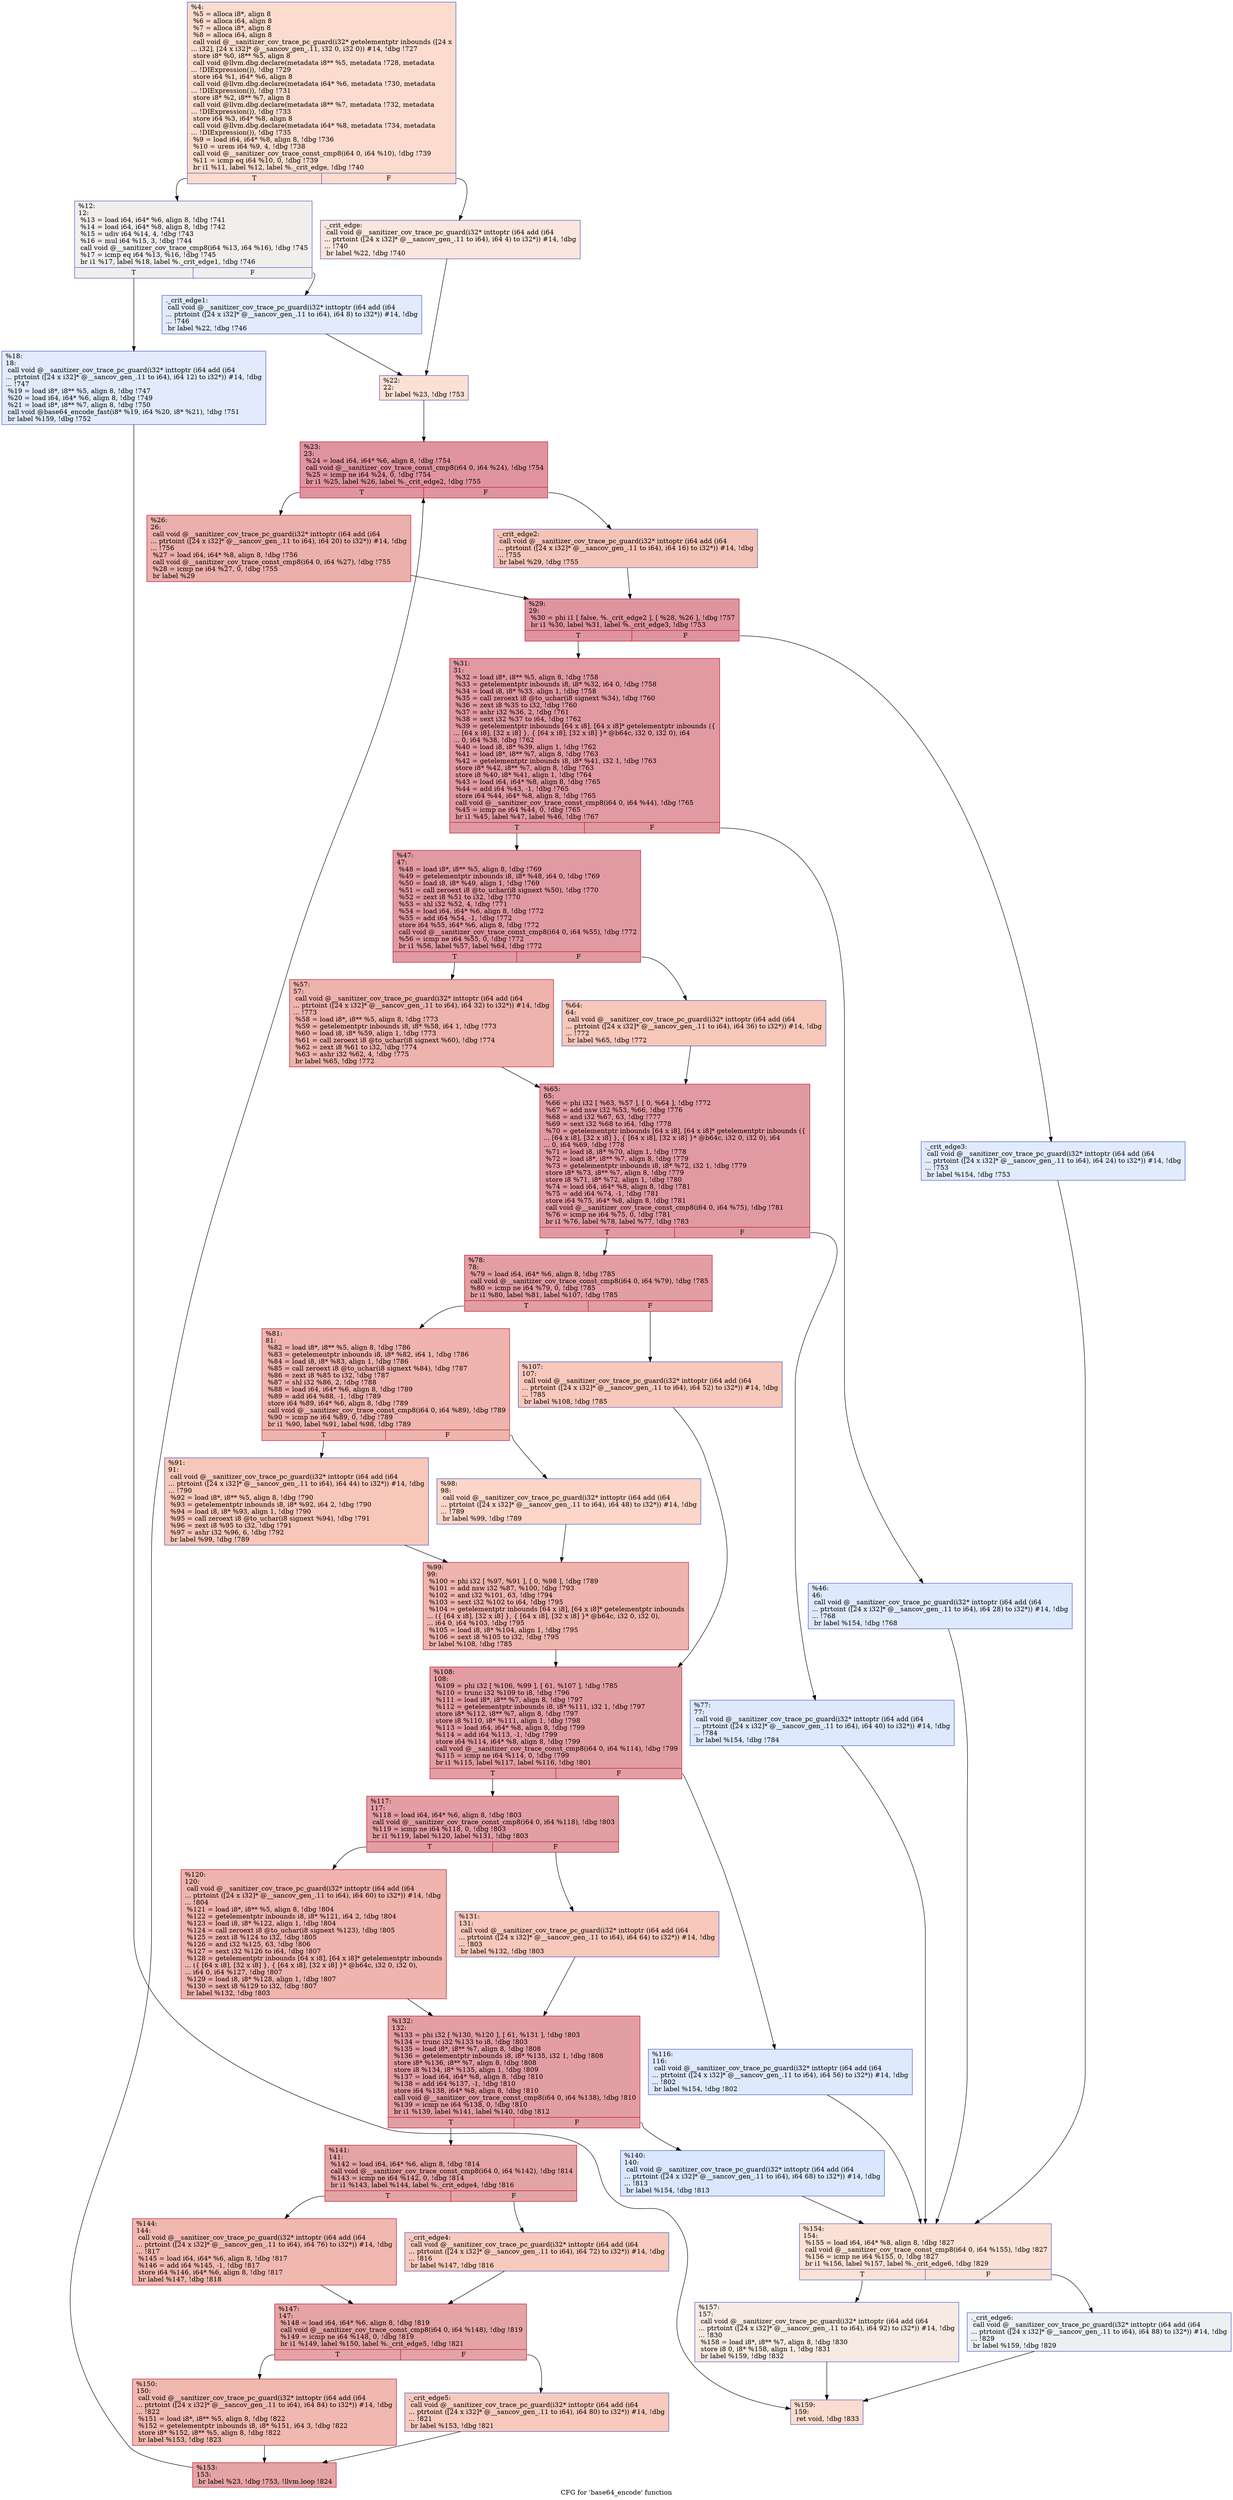 digraph "CFG for 'base64_encode' function" {
	label="CFG for 'base64_encode' function";

	Node0x555ee4eca320 [shape=record,color="#3d50c3ff", style=filled, fillcolor="#f7af9170",label="{%4:\l  %5 = alloca i8*, align 8\l  %6 = alloca i64, align 8\l  %7 = alloca i8*, align 8\l  %8 = alloca i64, align 8\l  call void @__sanitizer_cov_trace_pc_guard(i32* getelementptr inbounds ([24 x\l... i32], [24 x i32]* @__sancov_gen_.11, i32 0, i32 0)) #14, !dbg !727\l  store i8* %0, i8** %5, align 8\l  call void @llvm.dbg.declare(metadata i8** %5, metadata !728, metadata\l... !DIExpression()), !dbg !729\l  store i64 %1, i64* %6, align 8\l  call void @llvm.dbg.declare(metadata i64* %6, metadata !730, metadata\l... !DIExpression()), !dbg !731\l  store i8* %2, i8** %7, align 8\l  call void @llvm.dbg.declare(metadata i8** %7, metadata !732, metadata\l... !DIExpression()), !dbg !733\l  store i64 %3, i64* %8, align 8\l  call void @llvm.dbg.declare(metadata i64* %8, metadata !734, metadata\l... !DIExpression()), !dbg !735\l  %9 = load i64, i64* %8, align 8, !dbg !736\l  %10 = urem i64 %9, 4, !dbg !738\l  call void @__sanitizer_cov_trace_const_cmp8(i64 0, i64 %10), !dbg !739\l  %11 = icmp eq i64 %10, 0, !dbg !739\l  br i1 %11, label %12, label %._crit_edge, !dbg !740\l|{<s0>T|<s1>F}}"];
	Node0x555ee4eca320:s0 -> Node0x555ee4eca770;
	Node0x555ee4eca320:s1 -> Node0x555ee4eca720;
	Node0x555ee4eca720 [shape=record,color="#3d50c3ff", style=filled, fillcolor="#f3c7b170",label="{._crit_edge:                                      \l  call void @__sanitizer_cov_trace_pc_guard(i32* inttoptr (i64 add (i64\l... ptrtoint ([24 x i32]* @__sancov_gen_.11 to i64), i64 4) to i32*)) #14, !dbg\l... !740\l  br label %22, !dbg !740\l}"];
	Node0x555ee4eca720 -> Node0x555ee4eca860;
	Node0x555ee4eca770 [shape=record,color="#3d50c3ff", style=filled, fillcolor="#e0dbd870",label="{%12:\l12:                                               \l  %13 = load i64, i64* %6, align 8, !dbg !741\l  %14 = load i64, i64* %8, align 8, !dbg !742\l  %15 = udiv i64 %14, 4, !dbg !743\l  %16 = mul i64 %15, 3, !dbg !744\l  call void @__sanitizer_cov_trace_cmp8(i64 %13, i64 %16), !dbg !745\l  %17 = icmp eq i64 %13, %16, !dbg !745\l  br i1 %17, label %18, label %._crit_edge1, !dbg !746\l|{<s0>T|<s1>F}}"];
	Node0x555ee4eca770:s0 -> Node0x555ee4eca810;
	Node0x555ee4eca770:s1 -> Node0x555ee4eca7c0;
	Node0x555ee4eca7c0 [shape=record,color="#3d50c3ff", style=filled, fillcolor="#bbd1f870",label="{._crit_edge1:                                     \l  call void @__sanitizer_cov_trace_pc_guard(i32* inttoptr (i64 add (i64\l... ptrtoint ([24 x i32]* @__sancov_gen_.11 to i64), i64 8) to i32*)) #14, !dbg\l... !746\l  br label %22, !dbg !746\l}"];
	Node0x555ee4eca7c0 -> Node0x555ee4eca860;
	Node0x555ee4eca810 [shape=record,color="#3d50c3ff", style=filled, fillcolor="#bbd1f870",label="{%18:\l18:                                               \l  call void @__sanitizer_cov_trace_pc_guard(i32* inttoptr (i64 add (i64\l... ptrtoint ([24 x i32]* @__sancov_gen_.11 to i64), i64 12) to i32*)) #14, !dbg\l... !747\l  %19 = load i8*, i8** %5, align 8, !dbg !747\l  %20 = load i64, i64* %6, align 8, !dbg !749\l  %21 = load i8*, i8** %7, align 8, !dbg !750\l  call void @base64_encode_fast(i8* %19, i64 %20, i8* %21), !dbg !751\l  br label %159, !dbg !752\l}"];
	Node0x555ee4eca810 -> Node0x555ee4ecb3a0;
	Node0x555ee4eca860 [shape=record,color="#3d50c3ff", style=filled, fillcolor="#f7bca170",label="{%22:\l22:                                               \l  br label %23, !dbg !753\l}"];
	Node0x555ee4eca860 -> Node0x555ee4eca8b0;
	Node0x555ee4eca8b0 [shape=record,color="#b70d28ff", style=filled, fillcolor="#b70d2870",label="{%23:\l23:                                               \l  %24 = load i64, i64* %6, align 8, !dbg !754\l  call void @__sanitizer_cov_trace_const_cmp8(i64 0, i64 %24), !dbg !754\l  %25 = icmp ne i64 %24, 0, !dbg !754\l  br i1 %25, label %26, label %._crit_edge2, !dbg !755\l|{<s0>T|<s1>F}}"];
	Node0x555ee4eca8b0:s0 -> Node0x555ee4eca950;
	Node0x555ee4eca8b0:s1 -> Node0x555ee4eca900;
	Node0x555ee4eca900 [shape=record,color="#3d50c3ff", style=filled, fillcolor="#e97a5f70",label="{._crit_edge2:                                     \l  call void @__sanitizer_cov_trace_pc_guard(i32* inttoptr (i64 add (i64\l... ptrtoint ([24 x i32]* @__sancov_gen_.11 to i64), i64 16) to i32*)) #14, !dbg\l... !755\l  br label %29, !dbg !755\l}"];
	Node0x555ee4eca900 -> Node0x555ee4eca9a0;
	Node0x555ee4eca950 [shape=record,color="#b70d28ff", style=filled, fillcolor="#d24b4070",label="{%26:\l26:                                               \l  call void @__sanitizer_cov_trace_pc_guard(i32* inttoptr (i64 add (i64\l... ptrtoint ([24 x i32]* @__sancov_gen_.11 to i64), i64 20) to i32*)) #14, !dbg\l... !756\l  %27 = load i64, i64* %8, align 8, !dbg !756\l  call void @__sanitizer_cov_trace_const_cmp8(i64 0, i64 %27), !dbg !755\l  %28 = icmp ne i64 %27, 0, !dbg !755\l  br label %29\l}"];
	Node0x555ee4eca950 -> Node0x555ee4eca9a0;
	Node0x555ee4eca9a0 [shape=record,color="#b70d28ff", style=filled, fillcolor="#b70d2870",label="{%29:\l29:                                               \l  %30 = phi i1 [ false, %._crit_edge2 ], [ %28, %26 ], !dbg !757\l  br i1 %30, label %31, label %._crit_edge3, !dbg !753\l|{<s0>T|<s1>F}}"];
	Node0x555ee4eca9a0:s0 -> Node0x555ee4ecaa40;
	Node0x555ee4eca9a0:s1 -> Node0x555ee4eca9f0;
	Node0x555ee4eca9f0 [shape=record,color="#3d50c3ff", style=filled, fillcolor="#bbd1f870",label="{._crit_edge3:                                     \l  call void @__sanitizer_cov_trace_pc_guard(i32* inttoptr (i64 add (i64\l... ptrtoint ([24 x i32]* @__sancov_gen_.11 to i64), i64 24) to i32*)) #14, !dbg\l... !753\l  br label %154, !dbg !753\l}"];
	Node0x555ee4eca9f0 -> Node0x555ee4ecb2b0;
	Node0x555ee4ecaa40 [shape=record,color="#b70d28ff", style=filled, fillcolor="#bb1b2c70",label="{%31:\l31:                                               \l  %32 = load i8*, i8** %5, align 8, !dbg !758\l  %33 = getelementptr inbounds i8, i8* %32, i64 0, !dbg !758\l  %34 = load i8, i8* %33, align 1, !dbg !758\l  %35 = call zeroext i8 @to_uchar(i8 signext %34), !dbg !760\l  %36 = zext i8 %35 to i32, !dbg !760\l  %37 = ashr i32 %36, 2, !dbg !761\l  %38 = sext i32 %37 to i64, !dbg !762\l  %39 = getelementptr inbounds [64 x i8], [64 x i8]* getelementptr inbounds (\{\l... [64 x i8], [32 x i8] \}, \{ [64 x i8], [32 x i8] \}* @b64c, i32 0, i32 0), i64\l... 0, i64 %38, !dbg !762\l  %40 = load i8, i8* %39, align 1, !dbg !762\l  %41 = load i8*, i8** %7, align 8, !dbg !763\l  %42 = getelementptr inbounds i8, i8* %41, i32 1, !dbg !763\l  store i8* %42, i8** %7, align 8, !dbg !763\l  store i8 %40, i8* %41, align 1, !dbg !764\l  %43 = load i64, i64* %8, align 8, !dbg !765\l  %44 = add i64 %43, -1, !dbg !765\l  store i64 %44, i64* %8, align 8, !dbg !765\l  call void @__sanitizer_cov_trace_const_cmp8(i64 0, i64 %44), !dbg !765\l  %45 = icmp ne i64 %44, 0, !dbg !765\l  br i1 %45, label %47, label %46, !dbg !767\l|{<s0>T|<s1>F}}"];
	Node0x555ee4ecaa40:s0 -> Node0x555ee4ecaae0;
	Node0x555ee4ecaa40:s1 -> Node0x555ee4ecaa90;
	Node0x555ee4ecaa90 [shape=record,color="#3d50c3ff", style=filled, fillcolor="#b5cdfa70",label="{%46:\l46:                                               \l  call void @__sanitizer_cov_trace_pc_guard(i32* inttoptr (i64 add (i64\l... ptrtoint ([24 x i32]* @__sancov_gen_.11 to i64), i64 28) to i32*)) #14, !dbg\l... !768\l  br label %154, !dbg !768\l}"];
	Node0x555ee4ecaa90 -> Node0x555ee4ecb2b0;
	Node0x555ee4ecaae0 [shape=record,color="#b70d28ff", style=filled, fillcolor="#bb1b2c70",label="{%47:\l47:                                               \l  %48 = load i8*, i8** %5, align 8, !dbg !769\l  %49 = getelementptr inbounds i8, i8* %48, i64 0, !dbg !769\l  %50 = load i8, i8* %49, align 1, !dbg !769\l  %51 = call zeroext i8 @to_uchar(i8 signext %50), !dbg !770\l  %52 = zext i8 %51 to i32, !dbg !770\l  %53 = shl i32 %52, 4, !dbg !771\l  %54 = load i64, i64* %6, align 8, !dbg !772\l  %55 = add i64 %54, -1, !dbg !772\l  store i64 %55, i64* %6, align 8, !dbg !772\l  call void @__sanitizer_cov_trace_const_cmp8(i64 0, i64 %55), !dbg !772\l  %56 = icmp ne i64 %55, 0, !dbg !772\l  br i1 %56, label %57, label %64, !dbg !772\l|{<s0>T|<s1>F}}"];
	Node0x555ee4ecaae0:s0 -> Node0x555ee4ecab30;
	Node0x555ee4ecaae0:s1 -> Node0x555ee4ecab80;
	Node0x555ee4ecab30 [shape=record,color="#b70d28ff", style=filled, fillcolor="#d6524470",label="{%57:\l57:                                               \l  call void @__sanitizer_cov_trace_pc_guard(i32* inttoptr (i64 add (i64\l... ptrtoint ([24 x i32]* @__sancov_gen_.11 to i64), i64 32) to i32*)) #14, !dbg\l... !773\l  %58 = load i8*, i8** %5, align 8, !dbg !773\l  %59 = getelementptr inbounds i8, i8* %58, i64 1, !dbg !773\l  %60 = load i8, i8* %59, align 1, !dbg !773\l  %61 = call zeroext i8 @to_uchar(i8 signext %60), !dbg !774\l  %62 = zext i8 %61 to i32, !dbg !774\l  %63 = ashr i32 %62, 4, !dbg !775\l  br label %65, !dbg !772\l}"];
	Node0x555ee4ecab30 -> Node0x555ee4ecabd0;
	Node0x555ee4ecab80 [shape=record,color="#3d50c3ff", style=filled, fillcolor="#ec7f6370",label="{%64:\l64:                                               \l  call void @__sanitizer_cov_trace_pc_guard(i32* inttoptr (i64 add (i64\l... ptrtoint ([24 x i32]* @__sancov_gen_.11 to i64), i64 36) to i32*)) #14, !dbg\l... !772\l  br label %65, !dbg !772\l}"];
	Node0x555ee4ecab80 -> Node0x555ee4ecabd0;
	Node0x555ee4ecabd0 [shape=record,color="#b70d28ff", style=filled, fillcolor="#bb1b2c70",label="{%65:\l65:                                               \l  %66 = phi i32 [ %63, %57 ], [ 0, %64 ], !dbg !772\l  %67 = add nsw i32 %53, %66, !dbg !776\l  %68 = and i32 %67, 63, !dbg !777\l  %69 = sext i32 %68 to i64, !dbg !778\l  %70 = getelementptr inbounds [64 x i8], [64 x i8]* getelementptr inbounds (\{\l... [64 x i8], [32 x i8] \}, \{ [64 x i8], [32 x i8] \}* @b64c, i32 0, i32 0), i64\l... 0, i64 %69, !dbg !778\l  %71 = load i8, i8* %70, align 1, !dbg !778\l  %72 = load i8*, i8** %7, align 8, !dbg !779\l  %73 = getelementptr inbounds i8, i8* %72, i32 1, !dbg !779\l  store i8* %73, i8** %7, align 8, !dbg !779\l  store i8 %71, i8* %72, align 1, !dbg !780\l  %74 = load i64, i64* %8, align 8, !dbg !781\l  %75 = add i64 %74, -1, !dbg !781\l  store i64 %75, i64* %8, align 8, !dbg !781\l  call void @__sanitizer_cov_trace_const_cmp8(i64 0, i64 %75), !dbg !781\l  %76 = icmp ne i64 %75, 0, !dbg !781\l  br i1 %76, label %78, label %77, !dbg !783\l|{<s0>T|<s1>F}}"];
	Node0x555ee4ecabd0:s0 -> Node0x555ee4ecac70;
	Node0x555ee4ecabd0:s1 -> Node0x555ee4ecac20;
	Node0x555ee4ecac20 [shape=record,color="#3d50c3ff", style=filled, fillcolor="#b5cdfa70",label="{%77:\l77:                                               \l  call void @__sanitizer_cov_trace_pc_guard(i32* inttoptr (i64 add (i64\l... ptrtoint ([24 x i32]* @__sancov_gen_.11 to i64), i64 40) to i32*)) #14, !dbg\l... !784\l  br label %154, !dbg !784\l}"];
	Node0x555ee4ecac20 -> Node0x555ee4ecb2b0;
	Node0x555ee4ecac70 [shape=record,color="#b70d28ff", style=filled, fillcolor="#be242e70",label="{%78:\l78:                                               \l  %79 = load i64, i64* %6, align 8, !dbg !785\l  call void @__sanitizer_cov_trace_const_cmp8(i64 0, i64 %79), !dbg !785\l  %80 = icmp ne i64 %79, 0, !dbg !785\l  br i1 %80, label %81, label %107, !dbg !785\l|{<s0>T|<s1>F}}"];
	Node0x555ee4ecac70:s0 -> Node0x555ee4ecacc0;
	Node0x555ee4ecac70:s1 -> Node0x555ee4ecae00;
	Node0x555ee4ecacc0 [shape=record,color="#b70d28ff", style=filled, fillcolor="#d8564670",label="{%81:\l81:                                               \l  %82 = load i8*, i8** %5, align 8, !dbg !786\l  %83 = getelementptr inbounds i8, i8* %82, i64 1, !dbg !786\l  %84 = load i8, i8* %83, align 1, !dbg !786\l  %85 = call zeroext i8 @to_uchar(i8 signext %84), !dbg !787\l  %86 = zext i8 %85 to i32, !dbg !787\l  %87 = shl i32 %86, 2, !dbg !788\l  %88 = load i64, i64* %6, align 8, !dbg !789\l  %89 = add i64 %88, -1, !dbg !789\l  store i64 %89, i64* %6, align 8, !dbg !789\l  call void @__sanitizer_cov_trace_const_cmp8(i64 0, i64 %89), !dbg !789\l  %90 = icmp ne i64 %89, 0, !dbg !789\l  br i1 %90, label %91, label %98, !dbg !789\l|{<s0>T|<s1>F}}"];
	Node0x555ee4ecacc0:s0 -> Node0x555ee4ecad10;
	Node0x555ee4ecacc0:s1 -> Node0x555ee4ecad60;
	Node0x555ee4ecad10 [shape=record,color="#3d50c3ff", style=filled, fillcolor="#ec7f6370",label="{%91:\l91:                                               \l  call void @__sanitizer_cov_trace_pc_guard(i32* inttoptr (i64 add (i64\l... ptrtoint ([24 x i32]* @__sancov_gen_.11 to i64), i64 44) to i32*)) #14, !dbg\l... !790\l  %92 = load i8*, i8** %5, align 8, !dbg !790\l  %93 = getelementptr inbounds i8, i8* %92, i64 2, !dbg !790\l  %94 = load i8, i8* %93, align 1, !dbg !790\l  %95 = call zeroext i8 @to_uchar(i8 signext %94), !dbg !791\l  %96 = zext i8 %95 to i32, !dbg !791\l  %97 = ashr i32 %96, 6, !dbg !792\l  br label %99, !dbg !789\l}"];
	Node0x555ee4ecad10 -> Node0x555ee4ecadb0;
	Node0x555ee4ecad60 [shape=record,color="#3d50c3ff", style=filled, fillcolor="#f6a38570",label="{%98:\l98:                                               \l  call void @__sanitizer_cov_trace_pc_guard(i32* inttoptr (i64 add (i64\l... ptrtoint ([24 x i32]* @__sancov_gen_.11 to i64), i64 48) to i32*)) #14, !dbg\l... !789\l  br label %99, !dbg !789\l}"];
	Node0x555ee4ecad60 -> Node0x555ee4ecadb0;
	Node0x555ee4ecadb0 [shape=record,color="#b70d28ff", style=filled, fillcolor="#d8564670",label="{%99:\l99:                                               \l  %100 = phi i32 [ %97, %91 ], [ 0, %98 ], !dbg !789\l  %101 = add nsw i32 %87, %100, !dbg !793\l  %102 = and i32 %101, 63, !dbg !794\l  %103 = sext i32 %102 to i64, !dbg !795\l  %104 = getelementptr inbounds [64 x i8], [64 x i8]* getelementptr inbounds\l... (\{ [64 x i8], [32 x i8] \}, \{ [64 x i8], [32 x i8] \}* @b64c, i32 0, i32 0),\l... i64 0, i64 %103, !dbg !795\l  %105 = load i8, i8* %104, align 1, !dbg !795\l  %106 = sext i8 %105 to i32, !dbg !795\l  br label %108, !dbg !785\l}"];
	Node0x555ee4ecadb0 -> Node0x555ee4ecae50;
	Node0x555ee4ecae00 [shape=record,color="#3d50c3ff", style=filled, fillcolor="#ed836670",label="{%107:\l107:                                              \l  call void @__sanitizer_cov_trace_pc_guard(i32* inttoptr (i64 add (i64\l... ptrtoint ([24 x i32]* @__sancov_gen_.11 to i64), i64 52) to i32*)) #14, !dbg\l... !785\l  br label %108, !dbg !785\l}"];
	Node0x555ee4ecae00 -> Node0x555ee4ecae50;
	Node0x555ee4ecae50 [shape=record,color="#b70d28ff", style=filled, fillcolor="#be242e70",label="{%108:\l108:                                              \l  %109 = phi i32 [ %106, %99 ], [ 61, %107 ], !dbg !785\l  %110 = trunc i32 %109 to i8, !dbg !796\l  %111 = load i8*, i8** %7, align 8, !dbg !797\l  %112 = getelementptr inbounds i8, i8* %111, i32 1, !dbg !797\l  store i8* %112, i8** %7, align 8, !dbg !797\l  store i8 %110, i8* %111, align 1, !dbg !798\l  %113 = load i64, i64* %8, align 8, !dbg !799\l  %114 = add i64 %113, -1, !dbg !799\l  store i64 %114, i64* %8, align 8, !dbg !799\l  call void @__sanitizer_cov_trace_const_cmp8(i64 0, i64 %114), !dbg !799\l  %115 = icmp ne i64 %114, 0, !dbg !799\l  br i1 %115, label %117, label %116, !dbg !801\l|{<s0>T|<s1>F}}"];
	Node0x555ee4ecae50:s0 -> Node0x555ee4ecaef0;
	Node0x555ee4ecae50:s1 -> Node0x555ee4ecaea0;
	Node0x555ee4ecaea0 [shape=record,color="#3d50c3ff", style=filled, fillcolor="#b5cdfa70",label="{%116:\l116:                                              \l  call void @__sanitizer_cov_trace_pc_guard(i32* inttoptr (i64 add (i64\l... ptrtoint ([24 x i32]* @__sancov_gen_.11 to i64), i64 56) to i32*)) #14, !dbg\l... !802\l  br label %154, !dbg !802\l}"];
	Node0x555ee4ecaea0 -> Node0x555ee4ecb2b0;
	Node0x555ee4ecaef0 [shape=record,color="#b70d28ff", style=filled, fillcolor="#be242e70",label="{%117:\l117:                                              \l  %118 = load i64, i64* %6, align 8, !dbg !803\l  call void @__sanitizer_cov_trace_const_cmp8(i64 0, i64 %118), !dbg !803\l  %119 = icmp ne i64 %118, 0, !dbg !803\l  br i1 %119, label %120, label %131, !dbg !803\l|{<s0>T|<s1>F}}"];
	Node0x555ee4ecaef0:s0 -> Node0x555ee4ecaf40;
	Node0x555ee4ecaef0:s1 -> Node0x555ee4ecaf90;
	Node0x555ee4ecaf40 [shape=record,color="#b70d28ff", style=filled, fillcolor="#d8564670",label="{%120:\l120:                                              \l  call void @__sanitizer_cov_trace_pc_guard(i32* inttoptr (i64 add (i64\l... ptrtoint ([24 x i32]* @__sancov_gen_.11 to i64), i64 60) to i32*)) #14, !dbg\l... !804\l  %121 = load i8*, i8** %5, align 8, !dbg !804\l  %122 = getelementptr inbounds i8, i8* %121, i64 2, !dbg !804\l  %123 = load i8, i8* %122, align 1, !dbg !804\l  %124 = call zeroext i8 @to_uchar(i8 signext %123), !dbg !805\l  %125 = zext i8 %124 to i32, !dbg !805\l  %126 = and i32 %125, 63, !dbg !806\l  %127 = sext i32 %126 to i64, !dbg !807\l  %128 = getelementptr inbounds [64 x i8], [64 x i8]* getelementptr inbounds\l... (\{ [64 x i8], [32 x i8] \}, \{ [64 x i8], [32 x i8] \}* @b64c, i32 0, i32 0),\l... i64 0, i64 %127, !dbg !807\l  %129 = load i8, i8* %128, align 1, !dbg !807\l  %130 = sext i8 %129 to i32, !dbg !807\l  br label %132, !dbg !803\l}"];
	Node0x555ee4ecaf40 -> Node0x555ee4ecafe0;
	Node0x555ee4ecaf90 [shape=record,color="#3d50c3ff", style=filled, fillcolor="#ed836670",label="{%131:\l131:                                              \l  call void @__sanitizer_cov_trace_pc_guard(i32* inttoptr (i64 add (i64\l... ptrtoint ([24 x i32]* @__sancov_gen_.11 to i64), i64 64) to i32*)) #14, !dbg\l... !803\l  br label %132, !dbg !803\l}"];
	Node0x555ee4ecaf90 -> Node0x555ee4ecafe0;
	Node0x555ee4ecafe0 [shape=record,color="#b70d28ff", style=filled, fillcolor="#be242e70",label="{%132:\l132:                                              \l  %133 = phi i32 [ %130, %120 ], [ 61, %131 ], !dbg !803\l  %134 = trunc i32 %133 to i8, !dbg !803\l  %135 = load i8*, i8** %7, align 8, !dbg !808\l  %136 = getelementptr inbounds i8, i8* %135, i32 1, !dbg !808\l  store i8* %136, i8** %7, align 8, !dbg !808\l  store i8 %134, i8* %135, align 1, !dbg !809\l  %137 = load i64, i64* %8, align 8, !dbg !810\l  %138 = add i64 %137, -1, !dbg !810\l  store i64 %138, i64* %8, align 8, !dbg !810\l  call void @__sanitizer_cov_trace_const_cmp8(i64 0, i64 %138), !dbg !810\l  %139 = icmp ne i64 %138, 0, !dbg !810\l  br i1 %139, label %141, label %140, !dbg !812\l|{<s0>T|<s1>F}}"];
	Node0x555ee4ecafe0:s0 -> Node0x555ee4ecb080;
	Node0x555ee4ecafe0:s1 -> Node0x555ee4ecb030;
	Node0x555ee4ecb030 [shape=record,color="#3d50c3ff", style=filled, fillcolor="#aec9fc70",label="{%140:\l140:                                              \l  call void @__sanitizer_cov_trace_pc_guard(i32* inttoptr (i64 add (i64\l... ptrtoint ([24 x i32]* @__sancov_gen_.11 to i64), i64 68) to i32*)) #14, !dbg\l... !813\l  br label %154, !dbg !813\l}"];
	Node0x555ee4ecb030 -> Node0x555ee4ecb2b0;
	Node0x555ee4ecb080 [shape=record,color="#b70d28ff", style=filled, fillcolor="#c32e3170",label="{%141:\l141:                                              \l  %142 = load i64, i64* %6, align 8, !dbg !814\l  call void @__sanitizer_cov_trace_const_cmp8(i64 0, i64 %142), !dbg !814\l  %143 = icmp ne i64 %142, 0, !dbg !814\l  br i1 %143, label %144, label %._crit_edge4, !dbg !816\l|{<s0>T|<s1>F}}"];
	Node0x555ee4ecb080:s0 -> Node0x555ee4ecb120;
	Node0x555ee4ecb080:s1 -> Node0x555ee4ecb0d0;
	Node0x555ee4ecb0d0 [shape=record,color="#3d50c3ff", style=filled, fillcolor="#ef886b70",label="{._crit_edge4:                                     \l  call void @__sanitizer_cov_trace_pc_guard(i32* inttoptr (i64 add (i64\l... ptrtoint ([24 x i32]* @__sancov_gen_.11 to i64), i64 72) to i32*)) #14, !dbg\l... !816\l  br label %147, !dbg !816\l}"];
	Node0x555ee4ecb0d0 -> Node0x555ee4ecb170;
	Node0x555ee4ecb120 [shape=record,color="#b70d28ff", style=filled, fillcolor="#dc5d4a70",label="{%144:\l144:                                              \l  call void @__sanitizer_cov_trace_pc_guard(i32* inttoptr (i64 add (i64\l... ptrtoint ([24 x i32]* @__sancov_gen_.11 to i64), i64 76) to i32*)) #14, !dbg\l... !817\l  %145 = load i64, i64* %6, align 8, !dbg !817\l  %146 = add i64 %145, -1, !dbg !817\l  store i64 %146, i64* %6, align 8, !dbg !817\l  br label %147, !dbg !818\l}"];
	Node0x555ee4ecb120 -> Node0x555ee4ecb170;
	Node0x555ee4ecb170 [shape=record,color="#b70d28ff", style=filled, fillcolor="#c32e3170",label="{%147:\l147:                                              \l  %148 = load i64, i64* %6, align 8, !dbg !819\l  call void @__sanitizer_cov_trace_const_cmp8(i64 0, i64 %148), !dbg !819\l  %149 = icmp ne i64 %148, 0, !dbg !819\l  br i1 %149, label %150, label %._crit_edge5, !dbg !821\l|{<s0>T|<s1>F}}"];
	Node0x555ee4ecb170:s0 -> Node0x555ee4ecb210;
	Node0x555ee4ecb170:s1 -> Node0x555ee4ecb1c0;
	Node0x555ee4ecb1c0 [shape=record,color="#3d50c3ff", style=filled, fillcolor="#ef886b70",label="{._crit_edge5:                                     \l  call void @__sanitizer_cov_trace_pc_guard(i32* inttoptr (i64 add (i64\l... ptrtoint ([24 x i32]* @__sancov_gen_.11 to i64), i64 80) to i32*)) #14, !dbg\l... !821\l  br label %153, !dbg !821\l}"];
	Node0x555ee4ecb1c0 -> Node0x555ee4ecb260;
	Node0x555ee4ecb210 [shape=record,color="#b70d28ff", style=filled, fillcolor="#dc5d4a70",label="{%150:\l150:                                              \l  call void @__sanitizer_cov_trace_pc_guard(i32* inttoptr (i64 add (i64\l... ptrtoint ([24 x i32]* @__sancov_gen_.11 to i64), i64 84) to i32*)) #14, !dbg\l... !822\l  %151 = load i8*, i8** %5, align 8, !dbg !822\l  %152 = getelementptr inbounds i8, i8* %151, i64 3, !dbg !822\l  store i8* %152, i8** %5, align 8, !dbg !822\l  br label %153, !dbg !823\l}"];
	Node0x555ee4ecb210 -> Node0x555ee4ecb260;
	Node0x555ee4ecb260 [shape=record,color="#b70d28ff", style=filled, fillcolor="#c32e3170",label="{%153:\l153:                                              \l  br label %23, !dbg !753, !llvm.loop !824\l}"];
	Node0x555ee4ecb260 -> Node0x555ee4eca8b0;
	Node0x555ee4ecb2b0 [shape=record,color="#3d50c3ff", style=filled, fillcolor="#f7bca170",label="{%154:\l154:                                              \l  %155 = load i64, i64* %8, align 8, !dbg !827\l  call void @__sanitizer_cov_trace_const_cmp8(i64 0, i64 %155), !dbg !827\l  %156 = icmp ne i64 %155, 0, !dbg !827\l  br i1 %156, label %157, label %._crit_edge6, !dbg !829\l|{<s0>T|<s1>F}}"];
	Node0x555ee4ecb2b0:s0 -> Node0x555ee4ecb350;
	Node0x555ee4ecb2b0:s1 -> Node0x555ee4ecb300;
	Node0x555ee4ecb300 [shape=record,color="#3d50c3ff", style=filled, fillcolor="#d6dce470",label="{._crit_edge6:                                     \l  call void @__sanitizer_cov_trace_pc_guard(i32* inttoptr (i64 add (i64\l... ptrtoint ([24 x i32]* @__sancov_gen_.11 to i64), i64 88) to i32*)) #14, !dbg\l... !829\l  br label %159, !dbg !829\l}"];
	Node0x555ee4ecb300 -> Node0x555ee4ecb3a0;
	Node0x555ee4ecb350 [shape=record,color="#3d50c3ff", style=filled, fillcolor="#eed0c070",label="{%157:\l157:                                              \l  call void @__sanitizer_cov_trace_pc_guard(i32* inttoptr (i64 add (i64\l... ptrtoint ([24 x i32]* @__sancov_gen_.11 to i64), i64 92) to i32*)) #14, !dbg\l... !830\l  %158 = load i8*, i8** %7, align 8, !dbg !830\l  store i8 0, i8* %158, align 1, !dbg !831\l  br label %159, !dbg !832\l}"];
	Node0x555ee4ecb350 -> Node0x555ee4ecb3a0;
	Node0x555ee4ecb3a0 [shape=record,color="#3d50c3ff", style=filled, fillcolor="#f7af9170",label="{%159:\l159:                                              \l  ret void, !dbg !833\l}"];
}
